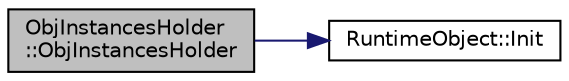 digraph "ObjInstancesHolder::ObjInstancesHolder"
{
  edge [fontname="Helvetica",fontsize="10",labelfontname="Helvetica",labelfontsize="10"];
  node [fontname="Helvetica",fontsize="10",shape=record];
  rankdir="LR";
  Node1 [label="ObjInstancesHolder\l::ObjInstancesHolder",height=0.2,width=0.4,color="black", fillcolor="grey75", style="filled", fontcolor="black"];
  Node1 -> Node2 [color="midnightblue",fontsize="10",style="solid",fontname="Helvetica"];
  Node2 [label="RuntimeObject::Init",height=0.2,width=0.4,color="black", fillcolor="white", style="filled",URL="$d0/d3b/class_runtime_object.html#ad910735716e8920eddec09321bf0f01a",tooltip="Initialize object using another object. Used by copy-ctor and assign-op. "];
}
